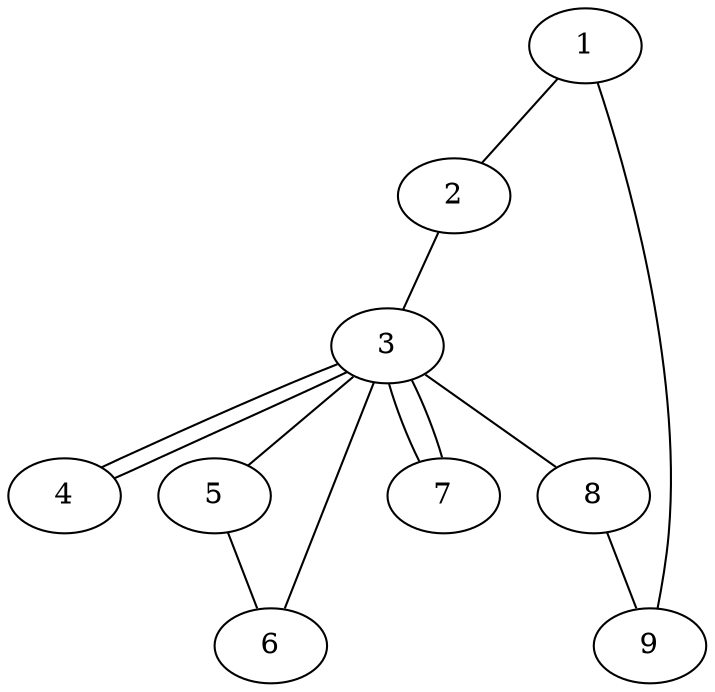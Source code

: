 graph G {
	1 -- 2
	2 -- 3
	3 -- 4
	3 -- 5
	3 -- 6
	5 -- 6
	3 -- 7
	3 -- 8
	8 -- 9
	9 -- 1
	3 -- 4
	3 -- 7
}
